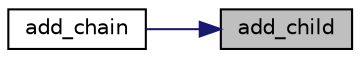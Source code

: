 digraph "add_child"
{
 // LATEX_PDF_SIZE
  edge [fontname="Helvetica",fontsize="10",labelfontname="Helvetica",labelfontsize="10"];
  node [fontname="Helvetica",fontsize="10",shape=record];
  rankdir="RL";
  Node1 [label="add_child",height=0.2,width=0.4,color="black", fillcolor="grey75", style="filled", fontcolor="black",tooltip="Adds a child node to the given parent node."];
  Node1 -> Node2 [dir="back",color="midnightblue",fontsize="10",style="solid",fontname="Helvetica"];
  Node2 [label="add_chain",height=0.2,width=0.4,color="black", fillcolor="white", style="filled",URL="$d0/d94/lcrs_8c.html#a0041efe2d4fcf5a13ad625876bfa9633",tooltip="Adds a chain of nodes to the given parent node. This function will add the first non-NULL node as the..."];
}
